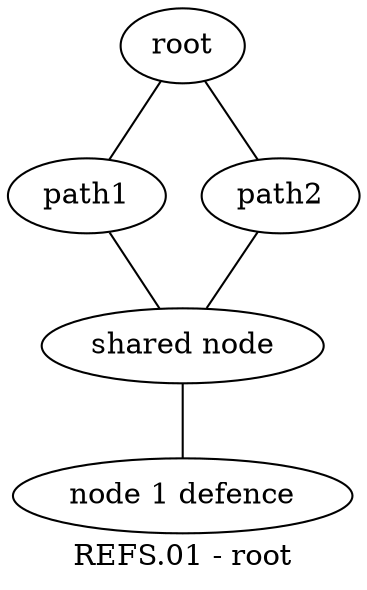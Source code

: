 graph {
	graph [label="REFS.01 - root"]
	"63a9f0ea7bb98050796b649e85481845" [label=root]
	d5470db95eafb48ab9921fa12a28fac9 [label=path1]
	"006014f4540fe891fc9cce8a93debc07" [label="shared node"]
	d7e627165048e0055a2b26a74546b415 [label="node 1 defence"]
	"006014f4540fe891fc9cce8a93debc07" -- d7e627165048e0055a2b26a74546b415
	d5470db95eafb48ab9921fa12a28fac9 -- "006014f4540fe891fc9cce8a93debc07"
	"63a9f0ea7bb98050796b649e85481845" -- d5470db95eafb48ab9921fa12a28fac9
	c832fc52362cfaac7cf87a517e289c3a [label=path2]
	c832fc52362cfaac7cf87a517e289c3a -- "006014f4540fe891fc9cce8a93debc07"
	"63a9f0ea7bb98050796b649e85481845" -- c832fc52362cfaac7cf87a517e289c3a
}
